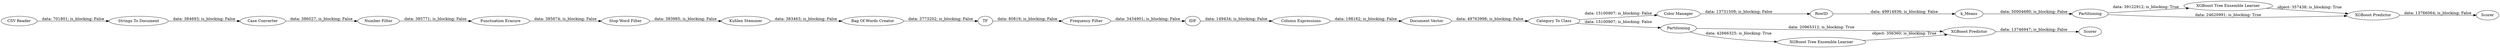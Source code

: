 digraph {
	"-916626244073490694_30" [label="Kuhlen Stemmer"]
	"-916626244073490694_39" [label="XGBoost Tree Ensemble Learner"]
	"-916626244073490694_8" [label="Punctuation Erasure"]
	"-916626244073490694_11" [label="Stop Word Filter"]
	"-916626244073490694_5" [label="Strings To Document"]
	"-916626244073490694_31" [label=RowID]
	"-916626244073490694_41" [label=Scorer]
	"-916626244073490694_32" [label=k_Means]
	"-916626244073490694_14" [label=TF]
	"-916626244073490694_27" [label="XGBoost Predictor"]
	"-916626244073490694_34" [label="Color Manager"]
	"-916626244073490694_40" [label="XGBoost Predictor"]
	"-916626244073490694_16" [label="Column Expressions"]
	"-916626244073490694_29" [label="Frequency Filter"]
	"-916626244073490694_22" [label=Partitioning]
	"-916626244073490694_9" [label="Number Filter"]
	"-916626244073490694_17" [label="Document Vector"]
	"-916626244073490694_15" [label=IDF]
	"-916626244073490694_7" [label="Case Converter"]
	"-916626244073490694_38" [label=Partitioning]
	"-916626244073490694_18" [label="Category To Class"]
	"-916626244073490694_12" [label="Bag Of Words Creator"]
	"-916626244073490694_2" [label="CSV Reader"]
	"-916626244073490694_26" [label="XGBoost Tree Ensemble Learner"]
	"-916626244073490694_28" [label=Scorer]
	"-916626244073490694_9" -> "-916626244073490694_8" [label="data: 385771; is_blocking: False"]
	"-916626244073490694_11" -> "-916626244073490694_30" [label="data: 383985; is_blocking: False"]
	"-916626244073490694_22" -> "-916626244073490694_27" [label="data: 20965312; is_blocking: True"]
	"-916626244073490694_18" -> "-916626244073490694_34" [label="data: 15100907; is_blocking: False"]
	"-916626244073490694_5" -> "-916626244073490694_7" [label="data: 384693; is_blocking: False"]
	"-916626244073490694_2" -> "-916626244073490694_5" [label="data: 701801; is_blocking: False"]
	"-916626244073490694_22" -> "-916626244073490694_26" [label="data: 42666325; is_blocking: True"]
	"-916626244073490694_14" -> "-916626244073490694_29" [label="data: 80816; is_blocking: False"]
	"-916626244073490694_15" -> "-916626244073490694_16" [label="data: 149434; is_blocking: False"]
	"-916626244073490694_29" -> "-916626244073490694_15" [label="data: 3434901; is_blocking: False"]
	"-916626244073490694_27" -> "-916626244073490694_28" [label="data: 13746947; is_blocking: False"]
	"-916626244073490694_12" -> "-916626244073490694_14" [label="data: 3773202; is_blocking: False"]
	"-916626244073490694_26" -> "-916626244073490694_27" [label="object: 356360; is_blocking: True"]
	"-916626244073490694_39" -> "-916626244073490694_40" [label="object: 357438; is_blocking: True"]
	"-916626244073490694_30" -> "-916626244073490694_12" [label="data: 383463; is_blocking: False"]
	"-916626244073490694_8" -> "-916626244073490694_11" [label="data: 385674; is_blocking: False"]
	"-916626244073490694_16" -> "-916626244073490694_17" [label="data: 198162; is_blocking: False"]
	"-916626244073490694_18" -> "-916626244073490694_22" [label="data: 15100907; is_blocking: False"]
	"-916626244073490694_38" -> "-916626244073490694_40" [label="data: 24620991; is_blocking: True"]
	"-916626244073490694_7" -> "-916626244073490694_9" [label="data: 386027; is_blocking: False"]
	"-916626244073490694_34" -> "-916626244073490694_31" [label="data: 13731509; is_blocking: False"]
	"-916626244073490694_31" -> "-916626244073490694_32" [label="data: 49914936; is_blocking: False"]
	"-916626244073490694_40" -> "-916626244073490694_41" [label="data: 13766064; is_blocking: False"]
	"-916626244073490694_32" -> "-916626244073490694_38" [label="data: 50004680; is_blocking: False"]
	"-916626244073490694_38" -> "-916626244073490694_39" [label="data: 39122912; is_blocking: True"]
	"-916626244073490694_17" -> "-916626244073490694_18" [label="data: 49763998; is_blocking: False"]
	rankdir=LR
}
